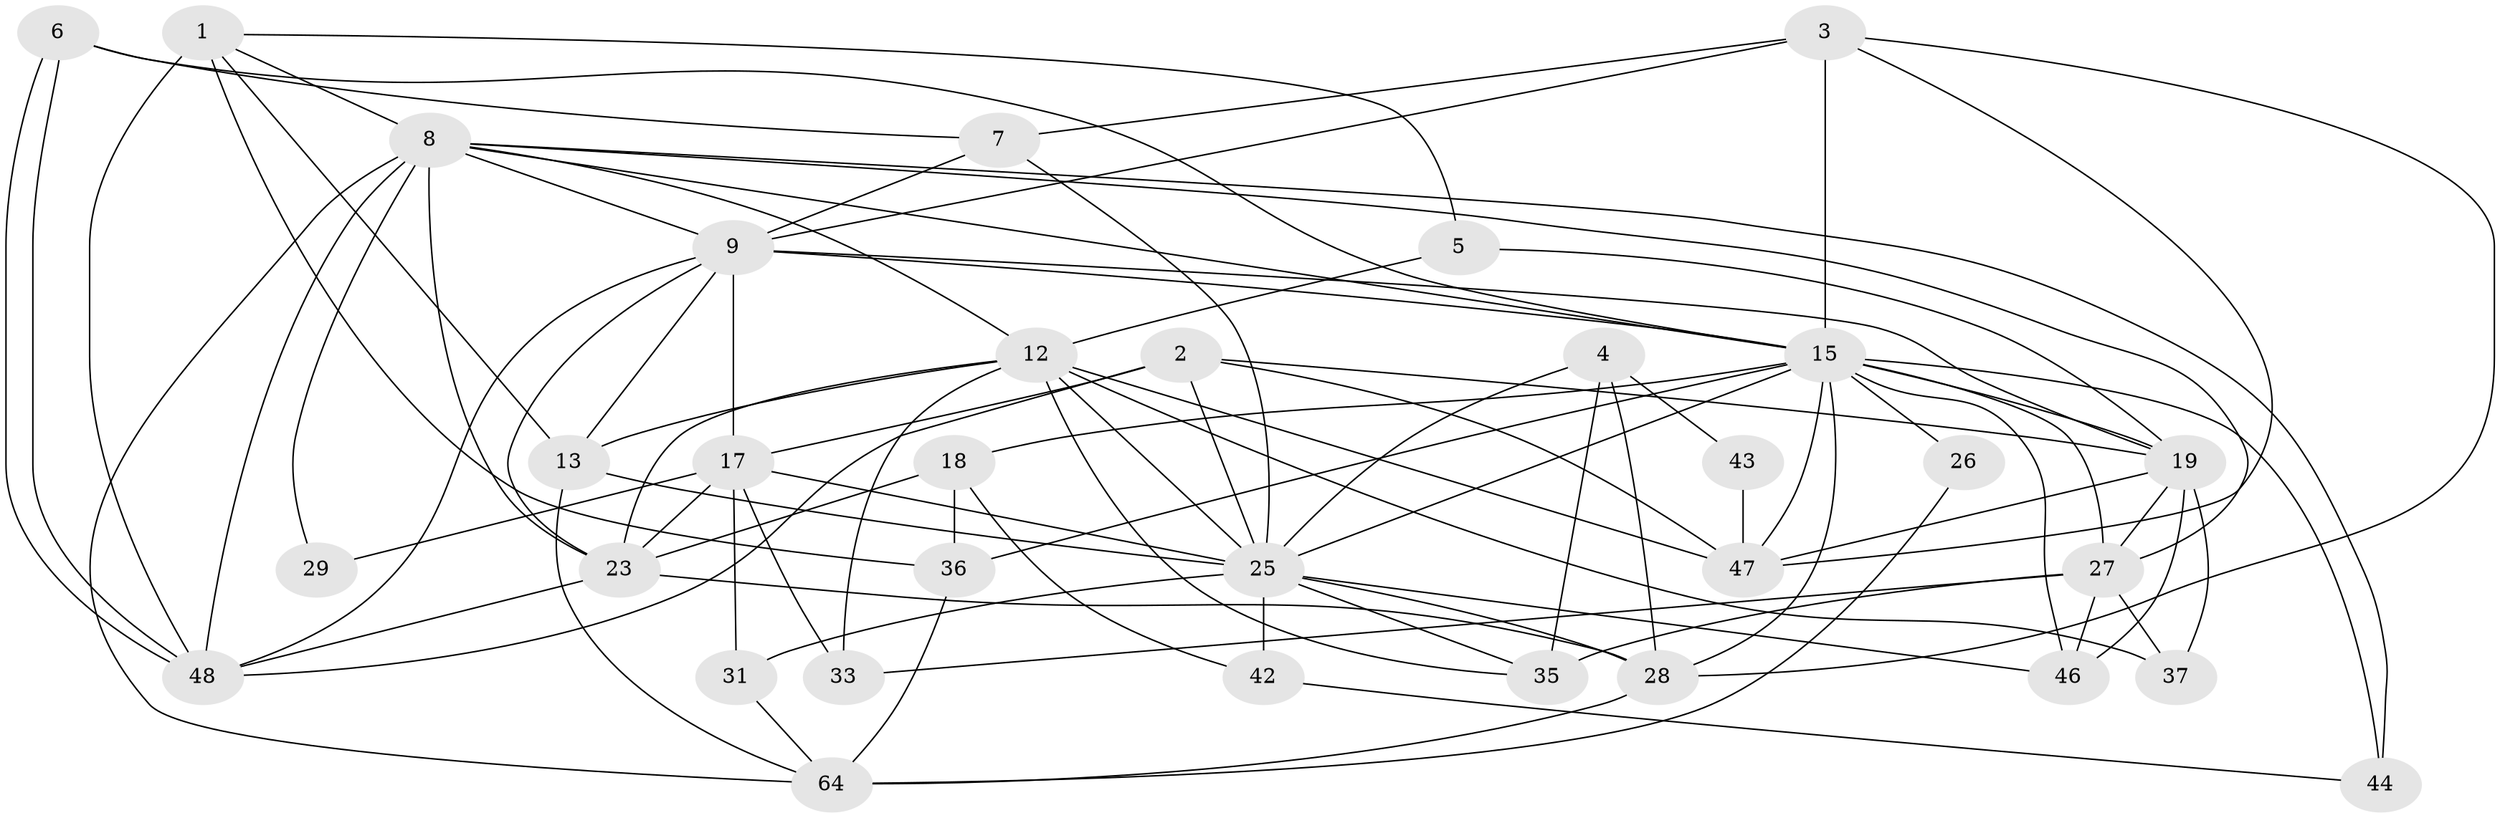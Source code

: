 // original degree distribution, {3: 0.26865671641791045, 4: 0.34328358208955223, 5: 0.11940298507462686, 2: 0.13432835820895522, 6: 0.07462686567164178, 9: 0.014925373134328358, 10: 0.014925373134328358, 7: 0.014925373134328358, 8: 0.014925373134328358}
// Generated by graph-tools (version 1.1) at 2025/15/03/09/25 04:15:00]
// undirected, 33 vertices, 90 edges
graph export_dot {
graph [start="1"]
  node [color=gray90,style=filled];
  1 [super="+55+24"];
  2 [super="+22"];
  3 [super="+67"];
  4 [super="+54"];
  5;
  6;
  7 [super="+10"];
  8 [super="+11+53"];
  9 [super="+38+14"];
  12 [super="+62+20"];
  13 [super="+61"];
  15 [super="+40+32+21"];
  17 [super="+63"];
  18;
  19 [super="+41"];
  23 [super="+49"];
  25 [super="+45"];
  26;
  27 [super="+34"];
  28 [super="+65"];
  29;
  31;
  33;
  35 [super="+50"];
  36;
  37;
  42;
  43;
  44;
  46 [super="+51"];
  47 [super="+66+59"];
  48 [super="+58"];
  64;
  1 -- 8 [weight=2];
  1 -- 36;
  1 -- 13 [weight=2];
  1 -- 48;
  1 -- 5;
  2 -- 48;
  2 -- 25;
  2 -- 19;
  2 -- 17;
  2 -- 47;
  3 -- 47;
  3 -- 7;
  3 -- 28;
  3 -- 9;
  3 -- 15;
  4 -- 25;
  4 -- 43;
  4 -- 28;
  4 -- 35 [weight=2];
  5 -- 19;
  5 -- 12;
  6 -- 48;
  6 -- 48;
  6 -- 7;
  6 -- 15;
  7 -- 25;
  7 -- 9;
  8 -- 48 [weight=2];
  8 -- 44;
  8 -- 23;
  8 -- 27;
  8 -- 29;
  8 -- 9;
  8 -- 12 [weight=2];
  8 -- 15;
  8 -- 64;
  9 -- 48;
  9 -- 17;
  9 -- 19;
  9 -- 23;
  9 -- 13;
  9 -- 15;
  12 -- 25;
  12 -- 33;
  12 -- 35;
  12 -- 37;
  12 -- 47 [weight=2];
  12 -- 23;
  12 -- 13;
  13 -- 64;
  13 -- 25;
  15 -- 18;
  15 -- 19;
  15 -- 26;
  15 -- 27;
  15 -- 46;
  15 -- 25;
  15 -- 36;
  15 -- 44;
  15 -- 47;
  15 -- 28;
  17 -- 31;
  17 -- 25;
  17 -- 33;
  17 -- 23;
  17 -- 29;
  18 -- 36;
  18 -- 23;
  18 -- 42;
  19 -- 37;
  19 -- 46 [weight=2];
  19 -- 47;
  19 -- 27;
  23 -- 28;
  23 -- 48;
  25 -- 42;
  25 -- 31;
  25 -- 28;
  25 -- 35;
  25 -- 46;
  26 -- 64;
  27 -- 33;
  27 -- 37;
  27 -- 35;
  27 -- 46;
  28 -- 64;
  31 -- 64;
  36 -- 64;
  42 -- 44;
  43 -- 47;
}

